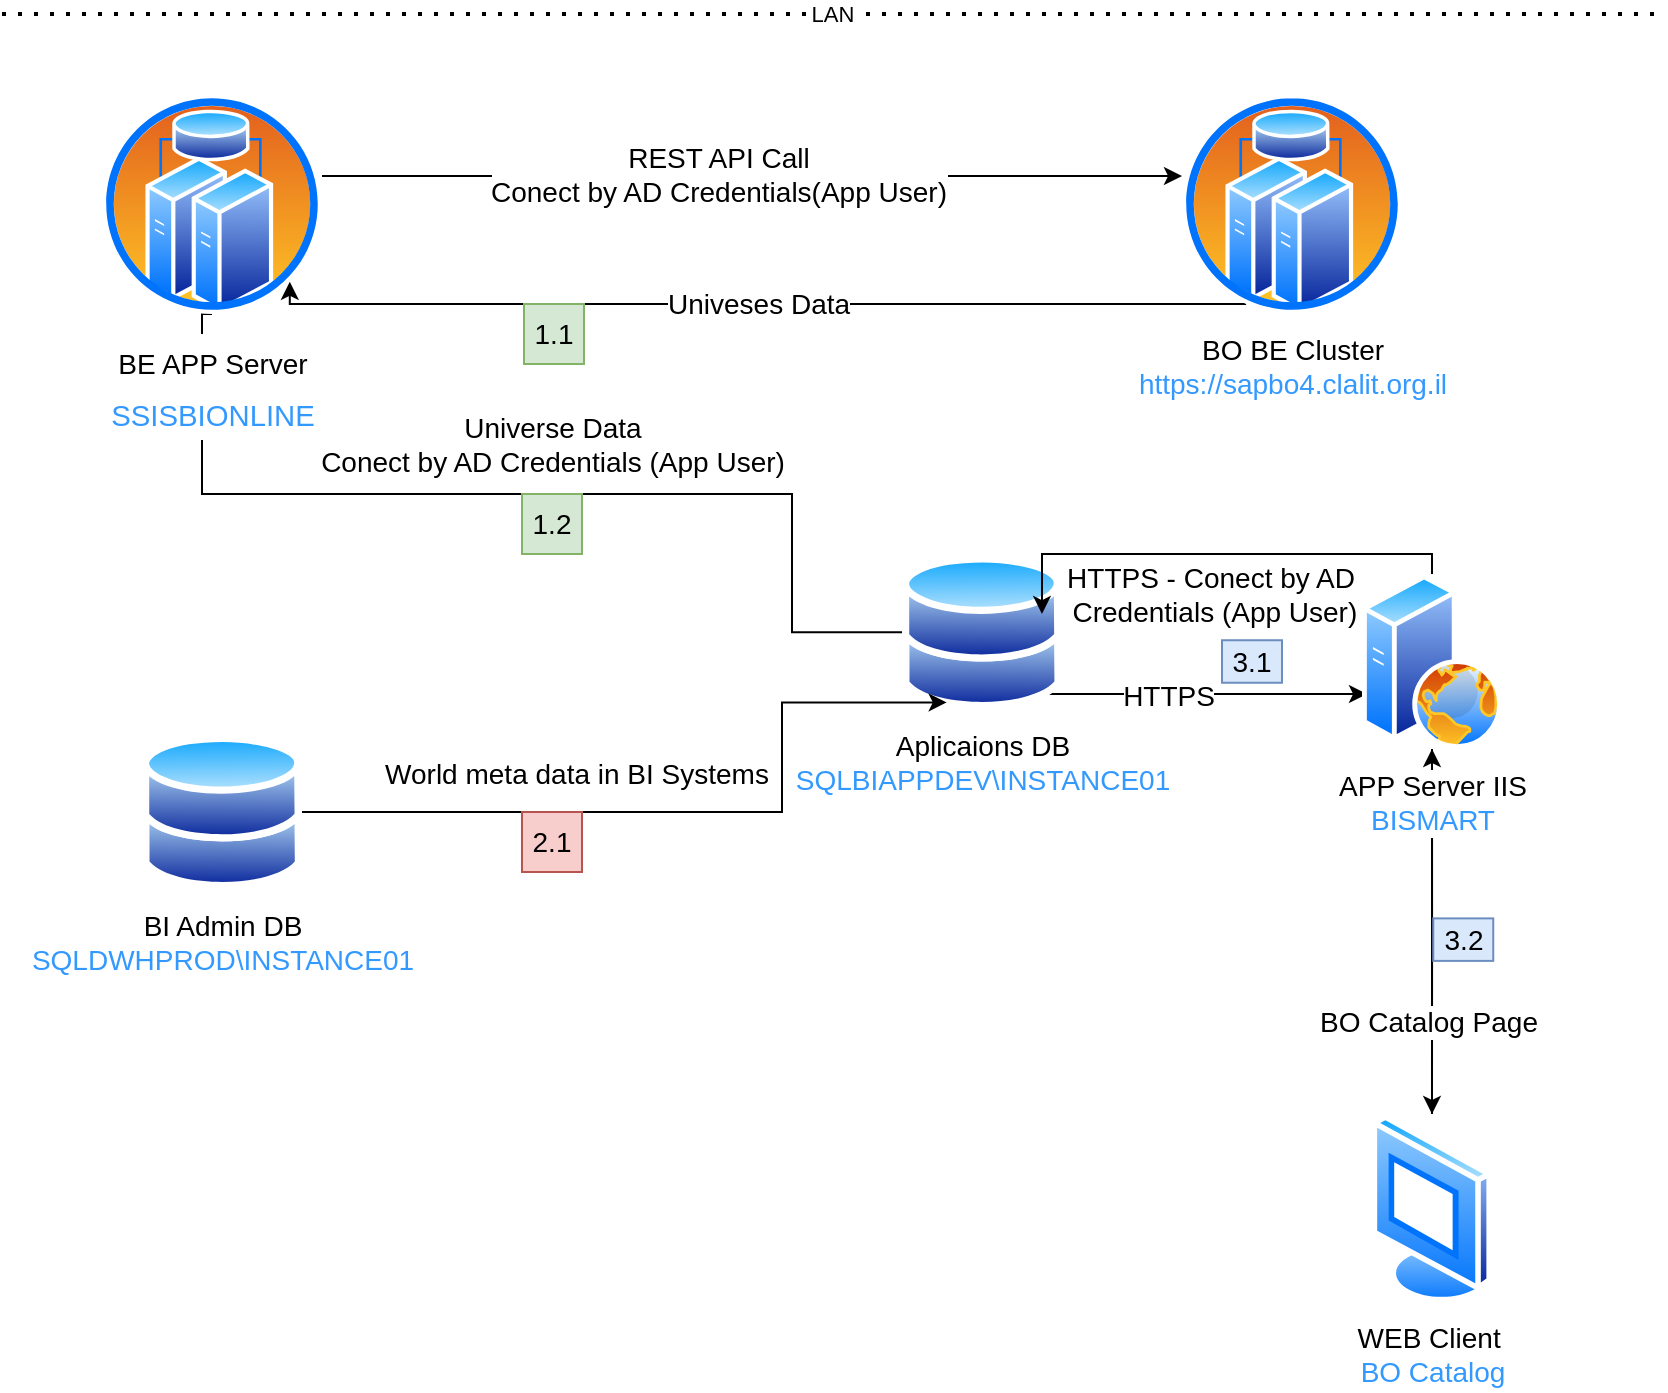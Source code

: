<mxfile version="15.5.5" type="github">
  <diagram id="xXSlR8UdhtYhV3tqaPzf" name="Page-1">
    <mxGraphModel dx="2009" dy="732" grid="1" gridSize="10" guides="1" tooltips="1" connect="1" arrows="1" fold="1" page="1" pageScale="1" pageWidth="827" pageHeight="1169" math="0" shadow="0">
      <root>
        <mxCell id="0" />
        <mxCell id="1" parent="0" />
        <mxCell id="Kfjz0RGN1LqGURo6Qgjp-1" value="LAN" style="endArrow=none;dashed=1;html=1;dashPattern=1 3;strokeWidth=2;rounded=0;" edge="1" parent="1">
          <mxGeometry width="50" height="50" relative="1" as="geometry">
            <mxPoint y="80" as="sourcePoint" />
            <mxPoint x="830" y="80" as="targetPoint" />
          </mxGeometry>
        </mxCell>
        <mxCell id="Kfjz0RGN1LqGURo6Qgjp-5" value="" style="edgeStyle=orthogonalEdgeStyle;rounded=0;orthogonalLoop=1;jettySize=auto;html=1;fontSize=14;fontColor=#000000;entryX=0;entryY=0.5;entryDx=0;entryDy=0;" edge="1" parent="1">
          <mxGeometry relative="1" as="geometry">
            <mxPoint x="160" y="161" as="sourcePoint" />
            <mxPoint x="590" y="161" as="targetPoint" />
          </mxGeometry>
        </mxCell>
        <mxCell id="Kfjz0RGN1LqGURo6Qgjp-6" value="REST API Call &lt;br&gt;Conect by AD Credentials(App User)" style="edgeLabel;html=1;align=center;verticalAlign=middle;resizable=0;points=[];fontSize=14;fontColor=#000000;" vertex="1" connectable="0" parent="Kfjz0RGN1LqGURo6Qgjp-5">
          <mxGeometry x="-0.079" y="1" relative="1" as="geometry">
            <mxPoint as="offset" />
          </mxGeometry>
        </mxCell>
        <mxCell id="Kfjz0RGN1LqGURo6Qgjp-11" style="edgeStyle=orthogonalEdgeStyle;rounded=0;orthogonalLoop=1;jettySize=auto;html=1;fontSize=14;fontColor=#3399FF;exitX=0.5;exitY=1;exitDx=0;exitDy=0;" edge="1" parent="1" source="Kfjz0RGN1LqGURo6Qgjp-2">
          <mxGeometry relative="1" as="geometry">
            <mxPoint x="150" y="230" as="sourcePoint" />
            <mxPoint x="495" y="389.1" as="targetPoint" />
            <Array as="points">
              <mxPoint x="100" y="230" />
              <mxPoint x="100" y="320" />
              <mxPoint x="395" y="320" />
              <mxPoint x="395" y="389" />
            </Array>
          </mxGeometry>
        </mxCell>
        <mxCell id="Kfjz0RGN1LqGURo6Qgjp-13" value="Universe Data &lt;br&gt;Conect by AD Credentials (App User)" style="edgeLabel;html=1;align=center;verticalAlign=middle;resizable=0;points=[];fontSize=14;fontColor=#000000;" vertex="1" connectable="0" parent="Kfjz0RGN1LqGURo6Qgjp-11">
          <mxGeometry x="0.638" y="-1" relative="1" as="geometry">
            <mxPoint x="-119" y="-93" as="offset" />
          </mxGeometry>
        </mxCell>
        <mxCell id="Kfjz0RGN1LqGURo6Qgjp-2" value="&lt;font style=&quot;font-size: 14px&quot;&gt;BE APP Server&lt;br&gt;&lt;span style=&quot;font-size: 11.0pt ; font-family: &amp;#34;calibri&amp;#34; , sans-serif&quot;&gt;&lt;font color=&quot;#3399ff&quot;&gt;SSISBIONLINE&lt;/font&gt;&lt;/span&gt;&lt;br&gt;&lt;/font&gt;" style="aspect=fixed;perimeter=ellipsePerimeter;html=1;align=center;shadow=0;dashed=0;spacingTop=3;image;image=img/lib/active_directory/cluster_server.svg;fontSize=22;fontColor=#000000;" vertex="1" parent="1">
          <mxGeometry x="50" y="120" width="110" height="110" as="geometry" />
        </mxCell>
        <mxCell id="Kfjz0RGN1LqGURo6Qgjp-8" value="Univeses Data" style="edgeStyle=orthogonalEdgeStyle;rounded=0;orthogonalLoop=1;jettySize=auto;html=1;fontSize=14;fontColor=#000000;entryX=1;entryY=1;entryDx=0;entryDy=0;" edge="1" parent="1" source="Kfjz0RGN1LqGURo6Qgjp-3" target="Kfjz0RGN1LqGURo6Qgjp-2">
          <mxGeometry relative="1" as="geometry">
            <mxPoint x="619" y="175" as="targetPoint" />
            <Array as="points">
              <mxPoint x="144" y="225" />
            </Array>
          </mxGeometry>
        </mxCell>
        <mxCell id="Kfjz0RGN1LqGURo6Qgjp-3" value="BO BE Cluster&lt;br&gt;&lt;font color=&quot;#3399ff&quot;&gt;https://sapbo4.clalit.org.il&lt;/font&gt;" style="aspect=fixed;perimeter=ellipsePerimeter;html=1;align=center;shadow=0;dashed=0;spacingTop=3;image;image=img/lib/active_directory/cluster_server.svg;fontSize=14;fontColor=#000000;" vertex="1" parent="1">
          <mxGeometry x="590" y="120" width="110" height="110" as="geometry" />
        </mxCell>
        <mxCell id="Kfjz0RGN1LqGURo6Qgjp-9" value="1.1" style="text;html=1;strokeColor=#82b366;fillColor=#d5e8d4;align=center;verticalAlign=middle;whiteSpace=wrap;rounded=0;fontSize=14;" vertex="1" parent="1">
          <mxGeometry x="261" y="225" width="30" height="30" as="geometry" />
        </mxCell>
        <mxCell id="Kfjz0RGN1LqGURo6Qgjp-29" style="edgeStyle=orthogonalEdgeStyle;rounded=0;orthogonalLoop=1;jettySize=auto;html=1;fontSize=14;fontColor=#000000;" edge="1" parent="1" source="Kfjz0RGN1LqGURo6Qgjp-10" target="Kfjz0RGN1LqGURo6Qgjp-21">
          <mxGeometry relative="1" as="geometry">
            <Array as="points">
              <mxPoint x="620" y="420" />
              <mxPoint x="620" y="420" />
            </Array>
          </mxGeometry>
        </mxCell>
        <mxCell id="Kfjz0RGN1LqGURo6Qgjp-30" value="HTTPS" style="edgeLabel;html=1;align=center;verticalAlign=middle;resizable=0;points=[];fontSize=14;fontColor=#000000;" vertex="1" connectable="0" parent="Kfjz0RGN1LqGURo6Qgjp-29">
          <mxGeometry x="-0.183" y="-1" relative="1" as="geometry">
            <mxPoint as="offset" />
          </mxGeometry>
        </mxCell>
        <mxCell id="Kfjz0RGN1LqGURo6Qgjp-10" value="&lt;font color=&quot;#000000&quot;&gt;Aplicaions DB&lt;br&gt;&lt;/font&gt;SQLBIAPPDEV\INSTANCE01" style="aspect=fixed;perimeter=ellipsePerimeter;html=1;align=center;shadow=0;dashed=0;spacingTop=3;image;image=img/lib/active_directory/databases.svg;fontSize=14;fontColor=#3399FF;" vertex="1" parent="1">
          <mxGeometry x="450" y="350" width="79.8" height="78.2" as="geometry" />
        </mxCell>
        <mxCell id="Kfjz0RGN1LqGURo6Qgjp-12" value="1.2" style="text;html=1;strokeColor=#82b366;fillColor=#d5e8d4;align=center;verticalAlign=middle;whiteSpace=wrap;rounded=0;fontSize=14;" vertex="1" parent="1">
          <mxGeometry x="260" y="320" width="30" height="30" as="geometry" />
        </mxCell>
        <mxCell id="Kfjz0RGN1LqGURo6Qgjp-18" style="edgeStyle=orthogonalEdgeStyle;rounded=0;orthogonalLoop=1;jettySize=auto;html=1;entryX=0.25;entryY=1;entryDx=0;entryDy=0;fontSize=14;fontColor=#000000;" edge="1" parent="1" source="Kfjz0RGN1LqGURo6Qgjp-17" target="Kfjz0RGN1LqGURo6Qgjp-10">
          <mxGeometry relative="1" as="geometry">
            <Array as="points">
              <mxPoint x="390" y="479" />
              <mxPoint x="390" y="424" />
            </Array>
          </mxGeometry>
        </mxCell>
        <mxCell id="Kfjz0RGN1LqGURo6Qgjp-19" value="World meta data in BI Systems" style="edgeLabel;html=1;align=center;verticalAlign=middle;resizable=0;points=[];fontSize=14;fontColor=#000000;" vertex="1" connectable="0" parent="Kfjz0RGN1LqGURo6Qgjp-18">
          <mxGeometry x="-0.463" y="-2" relative="1" as="geometry">
            <mxPoint x="35" y="-21" as="offset" />
          </mxGeometry>
        </mxCell>
        <mxCell id="Kfjz0RGN1LqGURo6Qgjp-17" value="BI Admin DB&lt;br&gt;&lt;font color=&quot;#3399ff&quot;&gt;SQLDWHPROD\INSTANCE01&lt;/font&gt;" style="aspect=fixed;perimeter=ellipsePerimeter;html=1;align=center;shadow=0;dashed=0;spacingTop=3;image;image=img/lib/active_directory/databases.svg;fontSize=14;fontColor=#000000;" vertex="1" parent="1">
          <mxGeometry x="70" y="439.8" width="80" height="78.4" as="geometry" />
        </mxCell>
        <mxCell id="Kfjz0RGN1LqGURo6Qgjp-20" value="2.1" style="text;html=1;strokeColor=#b85450;fillColor=#f8cecc;align=center;verticalAlign=middle;whiteSpace=wrap;rounded=0;fontSize=14;" vertex="1" parent="1">
          <mxGeometry x="260" y="479" width="30" height="30" as="geometry" />
        </mxCell>
        <mxCell id="Kfjz0RGN1LqGURo6Qgjp-25" value="" style="edgeStyle=orthogonalEdgeStyle;rounded=0;orthogonalLoop=1;jettySize=auto;html=1;fontSize=14;fontColor=#3399FF;" edge="1" parent="1" source="Kfjz0RGN1LqGURo6Qgjp-21" target="Kfjz0RGN1LqGURo6Qgjp-34">
          <mxGeometry relative="1" as="geometry">
            <mxPoint x="705" y="585" as="targetPoint" />
          </mxGeometry>
        </mxCell>
        <mxCell id="Kfjz0RGN1LqGURo6Qgjp-27" value="" style="edgeStyle=orthogonalEdgeStyle;rounded=0;orthogonalLoop=1;jettySize=auto;html=1;fontSize=14;fontColor=#000000;entryX=0.877;entryY=0.384;entryDx=0;entryDy=0;entryPerimeter=0;" edge="1" parent="1" source="Kfjz0RGN1LqGURo6Qgjp-21" target="Kfjz0RGN1LqGURo6Qgjp-10">
          <mxGeometry relative="1" as="geometry">
            <mxPoint x="600" y="403.75" as="targetPoint" />
            <Array as="points">
              <mxPoint x="715" y="350" />
              <mxPoint x="520" y="350" />
            </Array>
          </mxGeometry>
        </mxCell>
        <mxCell id="Kfjz0RGN1LqGURo6Qgjp-28" value="HTTPS - Conect by AD&lt;br&gt;&amp;nbsp;Credentials (App User)" style="edgeLabel;html=1;align=center;verticalAlign=middle;resizable=0;points=[];fontSize=14;fontColor=#000000;" vertex="1" connectable="0" parent="Kfjz0RGN1LqGURo6Qgjp-27">
          <mxGeometry x="0.184" y="-1" relative="1" as="geometry">
            <mxPoint x="18" y="21" as="offset" />
          </mxGeometry>
        </mxCell>
        <mxCell id="Kfjz0RGN1LqGURo6Qgjp-38" style="edgeStyle=orthogonalEdgeStyle;rounded=0;orthogonalLoop=1;jettySize=auto;html=1;fontSize=14;fontColor=#3399FF;" edge="1" parent="1" source="Kfjz0RGN1LqGURo6Qgjp-34" target="Kfjz0RGN1LqGURo6Qgjp-21">
          <mxGeometry relative="1" as="geometry" />
        </mxCell>
        <mxCell id="Kfjz0RGN1LqGURo6Qgjp-39" value="&lt;font color=&quot;#000000&quot;&gt;BO Catalog Page&lt;br&gt;&lt;/font&gt;" style="edgeLabel;html=1;align=center;verticalAlign=middle;resizable=0;points=[];fontSize=14;fontColor=#3399FF;" vertex="1" connectable="0" parent="Kfjz0RGN1LqGURo6Qgjp-38">
          <mxGeometry x="-0.706" y="2" relative="1" as="geometry">
            <mxPoint y="-19" as="offset" />
          </mxGeometry>
        </mxCell>
        <mxCell id="Kfjz0RGN1LqGURo6Qgjp-21" value="&lt;font color=&quot;#000000&quot;&gt;APP Server IIS&lt;br&gt;&lt;/font&gt;BISMART&lt;br&gt;" style="aspect=fixed;perimeter=ellipsePerimeter;html=1;align=center;shadow=0;dashed=0;spacingTop=3;image;image=img/lib/active_directory/web_server.svg;fontSize=14;fontColor=#3399FF;" vertex="1" parent="1">
          <mxGeometry x="680" y="360" width="70" height="87.5" as="geometry" />
        </mxCell>
        <mxCell id="Kfjz0RGN1LqGURo6Qgjp-34" value="WEB Client&amp;nbsp;&lt;br&gt;&lt;font color=&quot;#3399ff&quot;&gt;BO Catalog&lt;/font&gt;" style="aspect=fixed;perimeter=ellipsePerimeter;html=1;align=center;shadow=0;dashed=0;spacingTop=3;image;image=img/lib/active_directory/vista_terminal.svg;fontSize=14;fontColor=#000000;" vertex="1" parent="1">
          <mxGeometry x="684.37" y="630" width="61.25" height="94.23" as="geometry" />
        </mxCell>
        <mxCell id="Kfjz0RGN1LqGURo6Qgjp-36" value="3.1" style="text;html=1;strokeColor=#6c8ebf;fillColor=#dae8fc;align=center;verticalAlign=middle;whiteSpace=wrap;rounded=0;fontSize=14;" vertex="1" parent="1">
          <mxGeometry x="610" y="393.12" width="30" height="21.25" as="geometry" />
        </mxCell>
        <mxCell id="Kfjz0RGN1LqGURo6Qgjp-37" value="3.2" style="text;html=1;strokeColor=#6c8ebf;fillColor=#dae8fc;align=center;verticalAlign=middle;whiteSpace=wrap;rounded=0;fontSize=14;" vertex="1" parent="1">
          <mxGeometry x="715.63" y="532.2" width="30" height="21.25" as="geometry" />
        </mxCell>
      </root>
    </mxGraphModel>
  </diagram>
</mxfile>
